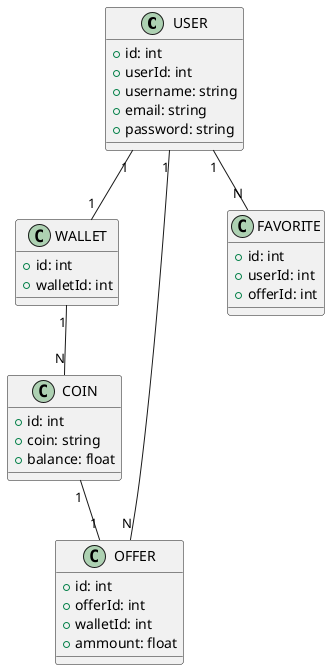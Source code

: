 @startuml

class USER {
  + id: int
  + userId: int
  + username: string
  + email: string
  + password: string
}

class WALLET {
  + id: int
  + walletId: int
}

class COIN {
  + id: int
  + coin: string
  + balance: float
}

class OFFER {
  + id: int
  + offerId: int
  + walletId: int
  + ammount: float
}

class FAVORITE {
  + id: int
  + userId: int
  + offerId: int
}

USER "1" -- "1" WALLET
WALLET "1" -- "N" COIN
COIN "1" -- "1" OFFER
USER "1" -- "N" OFFER
USER "1" -- "N" FAVORITE

@enduml